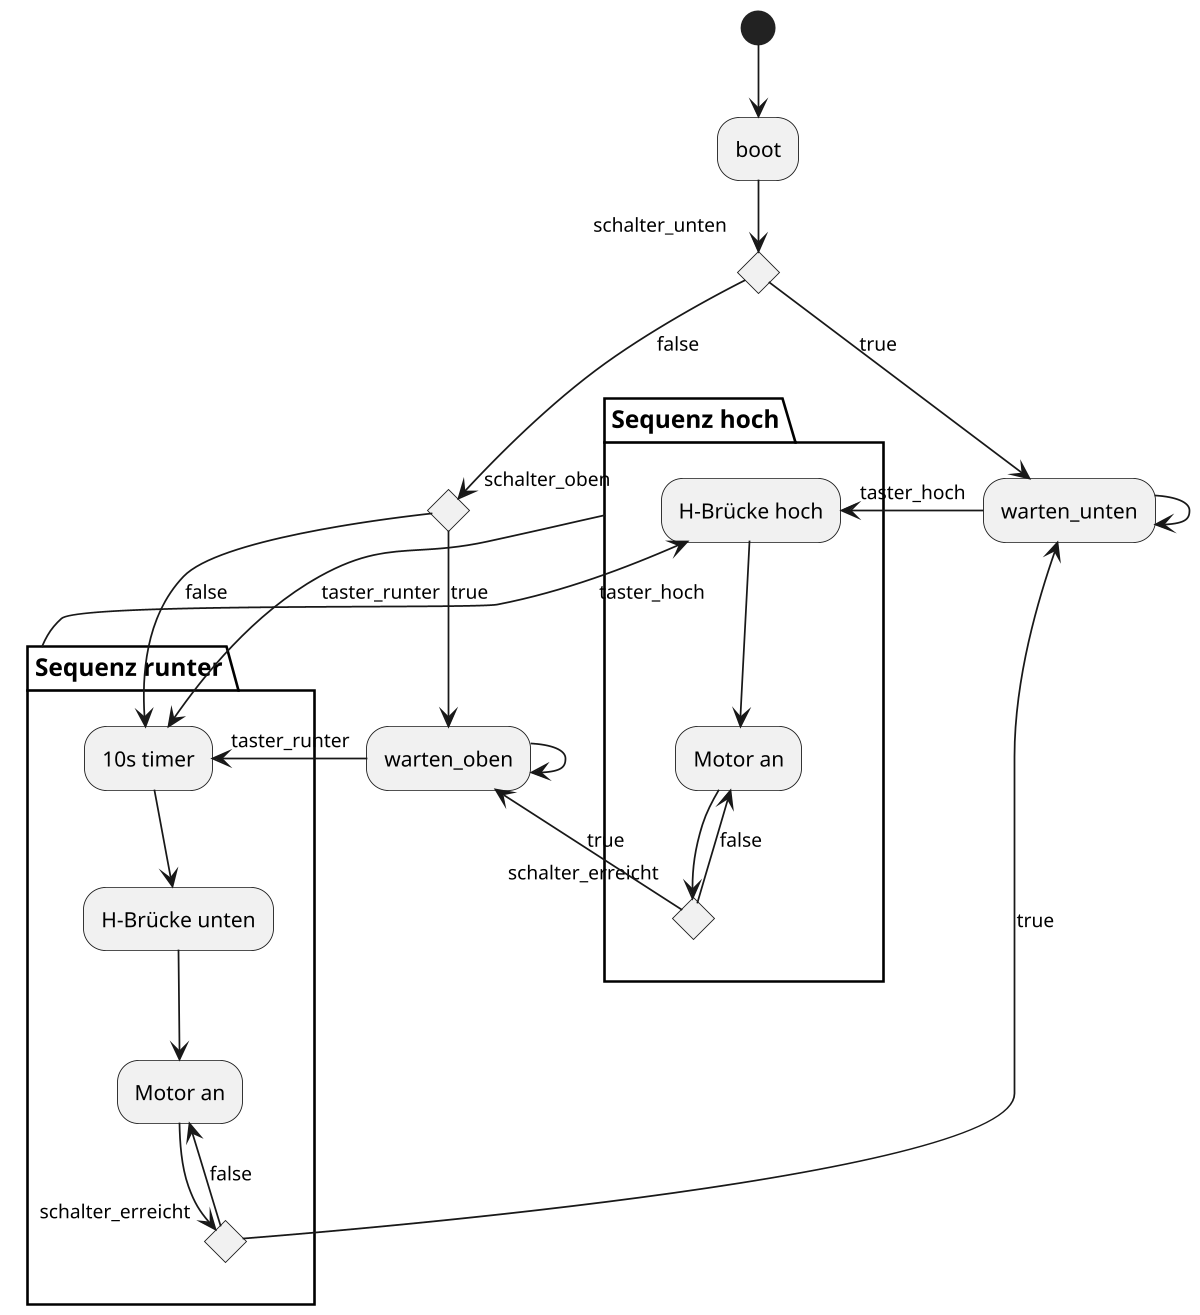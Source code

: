 @startuml rolltor
scale 1200 width
(*) --> "boot" as b

"warten_unten" as w_down --> w_down
"warten_oben" as w_up --> w_up

partition "Sequenz hoch"{
    w_down -->[taster_hoch] "H-Brücke hoch" as hb_up
    hb_up --> "Motor an" as m_up
    if "schalter_erreicht" then
        -->[true] w_up
    else
        -->[false] m_up
}



partition "Sequenz runter"{
    "10s timer" as ts --> "H-Brücke unten" as hb_down
    hb_down --> "Motor an" as m_down
    if "schalter_erreicht" then
    -->[true] w_down
    else
        -->[false] m_down
}

b --> if schalter_unten then
    -->[true] w_down
else
    -->[false] if schalter_oben then
        -->[true] w_up
    else
        -->[false] ts
endif


w_up -->[taster_runter] ts

"Sequenz hoch" -d->[taster_runter] ts
"Sequenz runter" -d->[taster_hoch] hb_up




@enduml